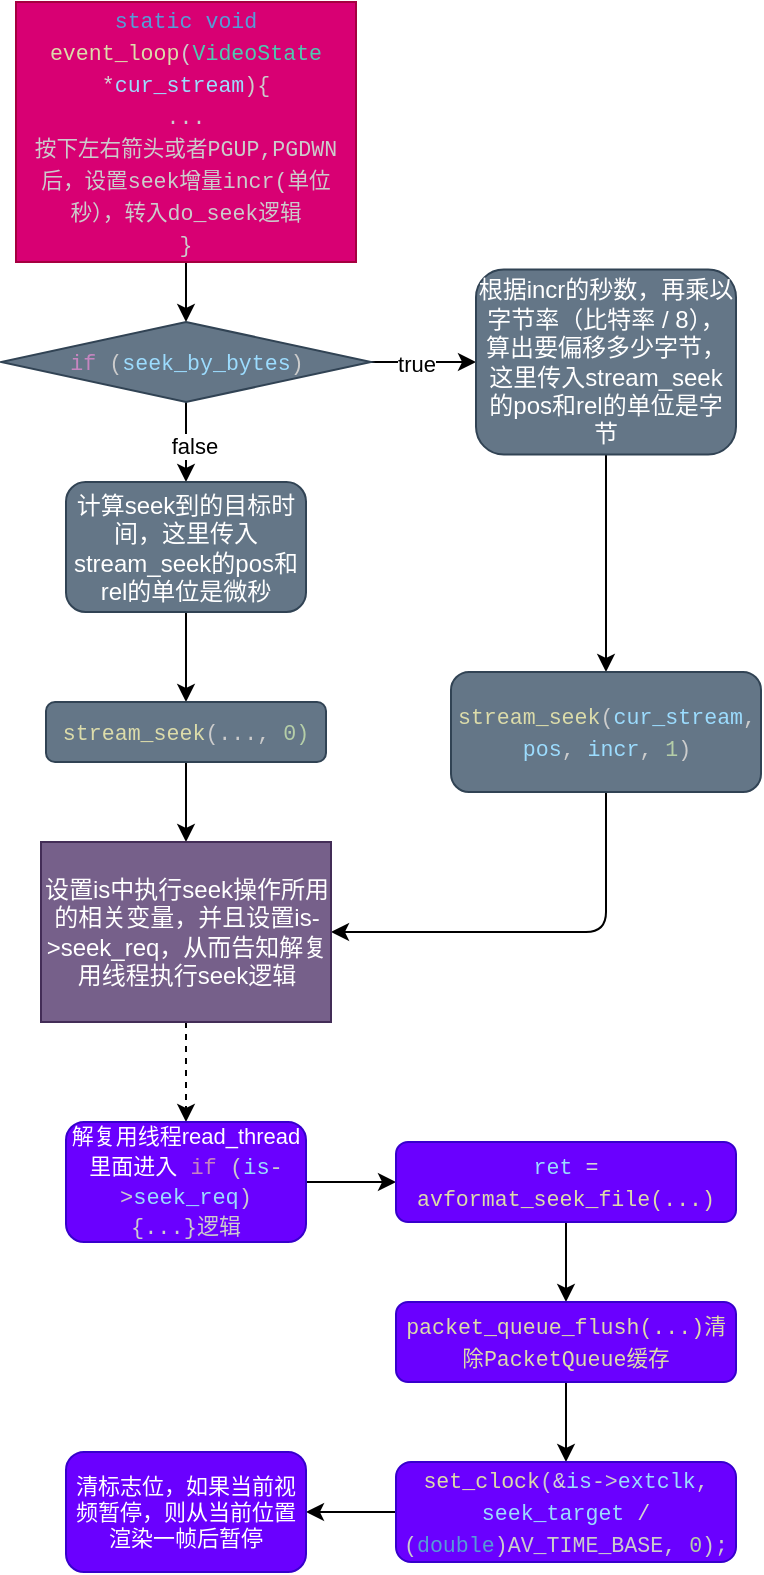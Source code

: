 <mxfile>
    <diagram id="DdG-y0ODtN2K0PK0t-bM" name="Page-1">
        <mxGraphModel dx="562" dy="1143" grid="1" gridSize="10" guides="1" tooltips="1" connect="1" arrows="1" fold="1" page="1" pageScale="1" pageWidth="827" pageHeight="1169" math="0" shadow="0">
            <root>
                <mxCell id="0"/>
                <mxCell id="1" parent="0"/>
                <mxCell id="4" style="edgeStyle=none;html=1;entryX=0.5;entryY=0;entryDx=0;entryDy=0;" edge="1" parent="1" source="2" target="3">
                    <mxGeometry relative="1" as="geometry"/>
                </mxCell>
                <mxCell id="2" value="&lt;div style=&quot;font-family: Menlo, Monaco, &amp;quot;Courier New&amp;quot;, monospace; font-size: 10.8px; line-height: 16px;&quot;&gt;&lt;div style=&quot;color: rgb(204, 204, 204); font-size: 10.8px; line-height: 16px;&quot;&gt;&lt;span style=&quot;color: rgb(86, 156, 214);&quot;&gt;static&lt;/span&gt; &lt;span style=&quot;color: rgb(86, 156, 214);&quot;&gt;void&lt;/span&gt; &lt;span style=&quot;color: rgb(220, 220, 170);&quot;&gt;event_loop&lt;/span&gt;(&lt;span style=&quot;color: rgb(78, 201, 176);&quot;&gt;VideoState&lt;/span&gt; &lt;span style=&quot;color: rgb(212, 212, 212);&quot;&gt;*&lt;/span&gt;&lt;span style=&quot;color: rgb(156, 220, 254);&quot;&gt;cur_stream&lt;/span&gt;){&lt;/div&gt;&lt;div style=&quot;color: rgb(204, 204, 204); font-size: 10.8px; line-height: 16px;&quot;&gt;...&lt;/div&gt;&lt;div style=&quot;color: rgb(204, 204, 204); font-size: 10.8px; line-height: 16px;&quot;&gt;按下左右箭头或者PGUP,PGDWN后，设置seek增量incr(单位秒），转入do_seek逻辑&lt;/div&gt;&lt;div style=&quot;color: rgb(204, 204, 204); font-size: 10.8px; line-height: 16px;&quot;&gt;}&lt;/div&gt;&lt;/div&gt;" style="rounded=0;whiteSpace=wrap;html=1;fillColor=#d80073;fontColor=#ffffff;strokeColor=#A50040;" vertex="1" parent="1">
                    <mxGeometry x="30" y="90" width="170" height="130" as="geometry"/>
                </mxCell>
                <mxCell id="6" style="edgeStyle=none;html=1;entryX=0;entryY=0.5;entryDx=0;entryDy=0;" edge="1" parent="1" source="3" target="5">
                    <mxGeometry relative="1" as="geometry"/>
                </mxCell>
                <mxCell id="7" value="true" style="edgeLabel;html=1;align=center;verticalAlign=middle;resizable=0;points=[];" vertex="1" connectable="0" parent="6">
                    <mxGeometry x="-0.176" y="-1" relative="1" as="geometry">
                        <mxPoint x="1" as="offset"/>
                    </mxGeometry>
                </mxCell>
                <mxCell id="9" style="edgeStyle=none;html=1;entryX=0.5;entryY=0;entryDx=0;entryDy=0;" edge="1" parent="1" source="3" target="8">
                    <mxGeometry relative="1" as="geometry"/>
                </mxCell>
                <mxCell id="11" value="false" style="edgeLabel;html=1;align=center;verticalAlign=middle;resizable=0;points=[];" vertex="1" connectable="0" parent="9">
                    <mxGeometry x="0.1" y="4" relative="1" as="geometry">
                        <mxPoint as="offset"/>
                    </mxGeometry>
                </mxCell>
                <mxCell id="3" value="&lt;div style=&quot;color: rgb(204, 204, 204); font-family: Menlo, Monaco, &amp;quot;Courier New&amp;quot;, monospace; font-size: 10.8px; line-height: 16px;&quot;&gt;&lt;span style=&quot;color: rgb(197, 134, 192);&quot;&gt;if&lt;/span&gt; (&lt;span style=&quot;color: rgb(156, 220, 254);&quot;&gt;seek_by_bytes&lt;/span&gt;)&lt;/div&gt;" style="rhombus;whiteSpace=wrap;html=1;labelBackgroundColor=none;fillColor=#647687;fontColor=#ffffff;strokeColor=#314354;" vertex="1" parent="1">
                    <mxGeometry x="22.5" y="250" width="185" height="40" as="geometry"/>
                </mxCell>
                <mxCell id="12" style="edgeStyle=none;html=1;entryX=0.5;entryY=0;entryDx=0;entryDy=0;" edge="1" parent="1" source="5" target="10">
                    <mxGeometry relative="1" as="geometry"/>
                </mxCell>
                <mxCell id="5" value="根据incr的秒数，再乘以字节率（比特率 / 8），算出要偏移多少字节，这里传入stream_seek的pos和rel的单位是字节" style="rounded=1;whiteSpace=wrap;html=1;labelBackgroundColor=none;fillColor=#647687;fontColor=#ffffff;strokeColor=#314354;" vertex="1" parent="1">
                    <mxGeometry x="260" y="223.75" width="130" height="92.5" as="geometry"/>
                </mxCell>
                <mxCell id="15" style="edgeStyle=none;html=1;entryX=0.5;entryY=0;entryDx=0;entryDy=0;" edge="1" parent="1" source="8" target="14">
                    <mxGeometry relative="1" as="geometry"/>
                </mxCell>
                <mxCell id="8" value="计算seek到的目标时间，这里传入stream_seek的pos和rel的单位是微秒" style="rounded=1;whiteSpace=wrap;html=1;labelBackgroundColor=none;fillColor=#647687;fontColor=#ffffff;strokeColor=#314354;" vertex="1" parent="1">
                    <mxGeometry x="55" y="330" width="120" height="65" as="geometry"/>
                </mxCell>
                <mxCell id="18" style="edgeStyle=none;html=1;entryX=1;entryY=0.5;entryDx=0;entryDy=0;" edge="1" parent="1" source="10" target="16">
                    <mxGeometry relative="1" as="geometry">
                        <Array as="points">
                            <mxPoint x="325" y="555"/>
                        </Array>
                    </mxGeometry>
                </mxCell>
                <mxCell id="10" value="&lt;div style=&quot;color: rgb(204, 204, 204); font-family: Menlo, Monaco, &amp;quot;Courier New&amp;quot;, monospace; font-size: 10.8px; line-height: 16px;&quot;&gt;&lt;span style=&quot;color: rgb(220, 220, 170);&quot;&gt;stream_seek&lt;/span&gt;(&lt;span style=&quot;color: rgb(156, 220, 254);&quot;&gt;cur_stream&lt;/span&gt;, &lt;span style=&quot;color: rgb(156, 220, 254);&quot;&gt;pos&lt;/span&gt;, &lt;span style=&quot;color: rgb(156, 220, 254);&quot;&gt;incr&lt;/span&gt;, &lt;span style=&quot;color: rgb(181, 206, 168);&quot;&gt;1&lt;/span&gt;)&lt;/div&gt;" style="rounded=1;whiteSpace=wrap;html=1;labelBackgroundColor=none;fillColor=#647687;fontColor=#ffffff;strokeColor=#314354;" vertex="1" parent="1">
                    <mxGeometry x="247.5" y="425" width="155" height="60" as="geometry"/>
                </mxCell>
                <mxCell id="17" style="edgeStyle=none;html=1;entryX=0.5;entryY=0;entryDx=0;entryDy=0;" edge="1" parent="1" source="14" target="16">
                    <mxGeometry relative="1" as="geometry"/>
                </mxCell>
                <mxCell id="14" value="&lt;span style=&quot;font-family: Menlo, Monaco, &amp;quot;Courier New&amp;quot;, monospace; font-size: 10.8px; color: rgb(220, 220, 170);&quot;&gt;stream_seek&lt;/span&gt;&lt;span style=&quot;font-family: Menlo, Monaco, &amp;quot;Courier New&amp;quot;, monospace; font-size: 10.8px; color: rgb(204, 204, 204);&quot;&gt;(...,&amp;nbsp;&lt;/span&gt;&lt;font style=&quot;font-family: Menlo, Monaco, &amp;quot;Courier New&amp;quot;, monospace; font-size: 10.8px;&quot; color=&quot;#b5cea8&quot;&gt;0)&lt;/font&gt;" style="rounded=1;whiteSpace=wrap;html=1;labelBackgroundColor=none;fillColor=#647687;fontColor=#ffffff;strokeColor=#314354;" vertex="1" parent="1">
                    <mxGeometry x="45" y="440" width="140" height="30" as="geometry"/>
                </mxCell>
                <mxCell id="20" style="edgeStyle=none;html=1;entryX=0.5;entryY=0;entryDx=0;entryDy=0;fontSize=11;dashed=1;" edge="1" parent="1" source="16" target="19">
                    <mxGeometry relative="1" as="geometry"/>
                </mxCell>
                <mxCell id="16" value="设置is中执行seek操作所用的相关变量，并且设置is-&amp;gt;seek_req，从而告知解复用线程执行seek逻辑" style="rounded=0;whiteSpace=wrap;html=1;labelBackgroundColor=none;fillColor=#76608a;fontColor=#ffffff;strokeColor=#432D57;" vertex="1" parent="1">
                    <mxGeometry x="42.5" y="510" width="145" height="90" as="geometry"/>
                </mxCell>
                <mxCell id="22" style="edgeStyle=none;html=1;entryX=0;entryY=0.5;entryDx=0;entryDy=0;fontSize=11;" edge="1" parent="1" source="19" target="21">
                    <mxGeometry relative="1" as="geometry"/>
                </mxCell>
                <mxCell id="19" value="&lt;font style=&quot;font-size: 11px;&quot;&gt;解复用线程read_thread里面进入&lt;span style=&quot;color: rgb(204, 204, 204); font-family: Menlo, Monaco, &amp;quot;Courier New&amp;quot;, monospace;&quot;&gt;        &lt;/span&gt;&lt;span style=&quot;font-family: Menlo, Monaco, &amp;quot;Courier New&amp;quot;, monospace; color: rgb(197, 134, 192);&quot;&gt;if&lt;/span&gt;&lt;span style=&quot;color: rgb(204, 204, 204); font-family: Menlo, Monaco, &amp;quot;Courier New&amp;quot;, monospace;&quot;&gt; (&lt;/span&gt;&lt;span style=&quot;font-family: Menlo, Monaco, &amp;quot;Courier New&amp;quot;, monospace; color: rgb(156, 220, 254);&quot;&gt;is&lt;/span&gt;&lt;span style=&quot;color: rgb(204, 204, 204); font-family: Menlo, Monaco, &amp;quot;Courier New&amp;quot;, monospace;&quot;&gt;-&amp;gt;&lt;/span&gt;&lt;span style=&quot;font-family: Menlo, Monaco, &amp;quot;Courier New&amp;quot;, monospace; color: rgb(156, 220, 254);&quot;&gt;seek_req&lt;/span&gt;&lt;span style=&quot;color: rgb(204, 204, 204); font-family: Menlo, Monaco, &amp;quot;Courier New&amp;quot;, monospace;&quot;&gt;)&lt;/span&gt;&lt;/font&gt;&lt;div style=&quot;color: rgb(204, 204, 204); font-family: Menlo, Monaco, &amp;quot;Courier New&amp;quot;, monospace; line-height: 16px; font-size: 11px;&quot;&gt;&lt;div style=&quot;&quot;&gt;&lt;font style=&quot;font-size: 11px;&quot;&gt;        {...}逻辑&lt;/font&gt;&lt;/div&gt;&lt;/div&gt;" style="rounded=1;whiteSpace=wrap;html=1;labelBackgroundColor=none;fillColor=#6a00ff;fontColor=#ffffff;strokeColor=#3700CC;" vertex="1" parent="1">
                    <mxGeometry x="55" y="650" width="120" height="60" as="geometry"/>
                </mxCell>
                <mxCell id="24" style="edgeStyle=none;html=1;entryX=0.5;entryY=0;entryDx=0;entryDy=0;fontSize=11;" edge="1" parent="1" source="21" target="23">
                    <mxGeometry relative="1" as="geometry"/>
                </mxCell>
                <mxCell id="21" value="&lt;div style=&quot;color: rgb(204, 204, 204); font-family: Menlo, Monaco, &amp;quot;Courier New&amp;quot;, monospace; font-size: 10.8px; line-height: 16px;&quot;&gt;&lt;span style=&quot;color: rgb(156, 220, 254);&quot;&gt;ret&lt;/span&gt; &lt;span style=&quot;color: rgb(212, 212, 212);&quot;&gt;=&lt;/span&gt; &lt;span style=&quot;color: rgb(220, 220, 170);&quot;&gt;avformat_seek_file(...)&lt;/span&gt;&lt;/div&gt;" style="rounded=1;whiteSpace=wrap;html=1;labelBackgroundColor=none;fontSize=11;fillColor=#6a00ff;fontColor=#ffffff;strokeColor=#3700CC;" vertex="1" parent="1">
                    <mxGeometry x="220" y="660" width="170" height="40" as="geometry"/>
                </mxCell>
                <mxCell id="27" style="edgeStyle=none;html=1;entryX=0.5;entryY=0;entryDx=0;entryDy=0;fontSize=11;" edge="1" parent="1" source="23" target="26">
                    <mxGeometry relative="1" as="geometry"/>
                </mxCell>
                <mxCell id="23" value="&lt;div style=&quot;color: rgb(204, 204, 204); font-family: Menlo, Monaco, &amp;quot;Courier New&amp;quot;, monospace; font-size: 10.8px; line-height: 16px;&quot;&gt;&lt;div style=&quot;font-size: 10.8px; line-height: 16px;&quot;&gt;&lt;span style=&quot;color: rgb(220, 220, 170);&quot;&gt;packet_queue_flush(...)清除PacketQueue缓存&lt;/span&gt;&lt;/div&gt;&lt;/div&gt;" style="rounded=1;whiteSpace=wrap;html=1;labelBackgroundColor=none;fontSize=11;fillColor=#6a00ff;fontColor=#ffffff;strokeColor=#3700CC;" vertex="1" parent="1">
                    <mxGeometry x="220" y="740" width="170" height="40" as="geometry"/>
                </mxCell>
                <mxCell id="29" style="edgeStyle=none;html=1;entryX=1;entryY=0.5;entryDx=0;entryDy=0;fontSize=11;" edge="1" parent="1" source="26" target="28">
                    <mxGeometry relative="1" as="geometry"/>
                </mxCell>
                <mxCell id="26" value="&lt;div style=&quot;color: rgb(204, 204, 204); font-family: Menlo, Monaco, &amp;quot;Courier New&amp;quot;, monospace; font-size: 10.8px; line-height: 16px;&quot;&gt;&lt;div style=&quot;font-size: 10.8px; line-height: 16px;&quot;&gt;&lt;div style=&quot;font-size: 10.8px; line-height: 16px;&quot;&gt;&lt;span style=&quot;color: rgb(220, 220, 170);&quot;&gt;set_clock&lt;/span&gt;(&lt;span style=&quot;color: rgb(212, 212, 212);&quot;&gt;&amp;amp;&lt;/span&gt;&lt;span style=&quot;color: rgb(156, 220, 254);&quot;&gt;is&lt;/span&gt;-&amp;gt;&lt;span style=&quot;color: rgb(156, 220, 254);&quot;&gt;extclk&lt;/span&gt;, &lt;span style=&quot;color: rgb(156, 220, 254);&quot;&gt;seek_target&lt;/span&gt; &lt;span style=&quot;color: rgb(212, 212, 212);&quot;&gt;/&lt;/span&gt; (&lt;span style=&quot;color: rgb(86, 156, 214);&quot;&gt;double&lt;/span&gt;)AV_TIME_BASE, &lt;span style=&quot;color: rgb(181, 206, 168);&quot;&gt;0&lt;/span&gt;);&lt;/div&gt;&lt;/div&gt;&lt;/div&gt;" style="rounded=1;whiteSpace=wrap;html=1;labelBackgroundColor=none;fontSize=11;fillColor=#6a00ff;fontColor=#ffffff;strokeColor=#3700CC;" vertex="1" parent="1">
                    <mxGeometry x="220" y="820" width="170" height="50" as="geometry"/>
                </mxCell>
                <mxCell id="28" value="清标志位，如果当前视频暂停，则从当前位置渲染一帧后暂停" style="rounded=1;whiteSpace=wrap;html=1;labelBackgroundColor=none;fontSize=11;fillColor=#6a00ff;fontColor=#ffffff;strokeColor=#3700CC;" vertex="1" parent="1">
                    <mxGeometry x="55" y="815" width="120" height="60" as="geometry"/>
                </mxCell>
            </root>
        </mxGraphModel>
    </diagram>
</mxfile>